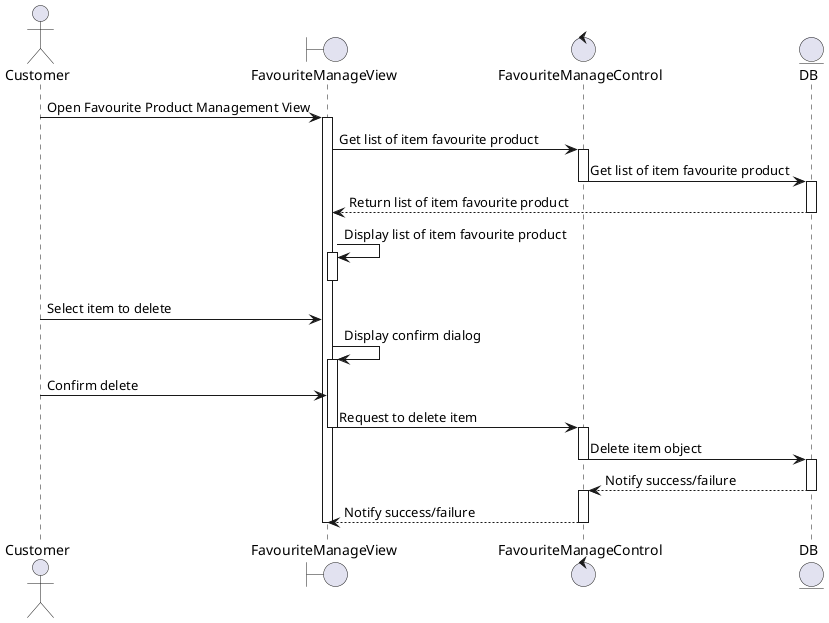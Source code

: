 @startuml 
actor Customer 
boundary FavouriteManageView 
control FavouriteManageControl
entity DB 

Customer -> FavouriteManageView: Open Favourite Product Management View
activate FavouriteManageView 
FavouriteManageView -> FavouriteManageControl : Get list of item favourite product
activate FavouriteManageControl 
FavouriteManageControl -> DB: Get list of item favourite product
deactivate FavouriteManageControl
activate DB
DB --> FavouriteManageView: Return list of item favourite product
deactivate DB
FavouriteManageView -> FavouriteManageView: Display list of item favourite product
activate FavouriteManageView 
deactivate FavouriteManageView 

    Customer -> FavouriteManageView: Select item to delete
    FavouriteManageView -> FavouriteManageView: Display confirm dialog
    activate FavouriteManageView
    Customer -> FavouriteManageView: Confirm delete
    
    FavouriteManageView -> FavouriteManageControl: Request to delete item
    deactivate FavouriteManageView
    activate FavouriteManageControl    

    FavouriteManageControl -> DB: Delete item object
    deactivate FavouriteManageControl
    activate DB
    DB--> FavouriteManageControl : Notify success/failure
    deactivate DB
    activate FavouriteManageControl
    FavouriteManageControl --> FavouriteManageView: Notify success/failure
    deactivate FavouriteManageControl


   deactivate FavouriteManageView 
@enduml